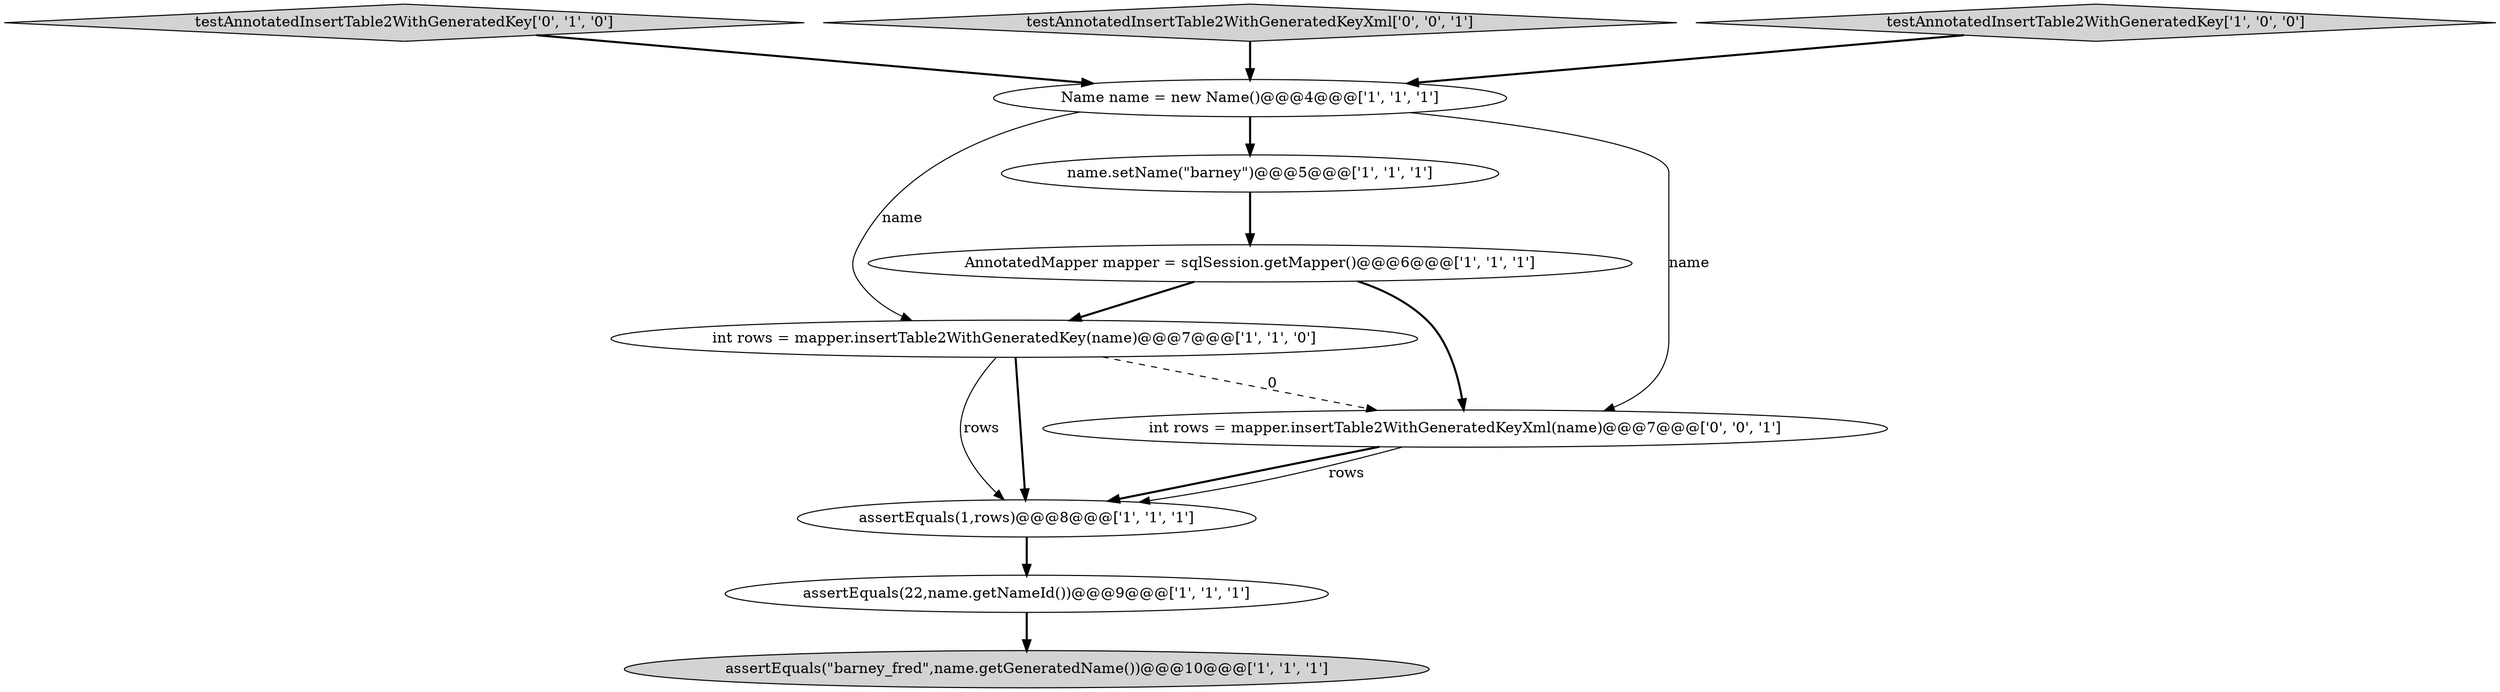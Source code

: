 digraph {
5 [style = filled, label = "assertEquals(\"barney_fred\",name.getGeneratedName())@@@10@@@['1', '1', '1']", fillcolor = lightgray, shape = ellipse image = "AAA0AAABBB1BBB"];
0 [style = filled, label = "Name name = new Name()@@@4@@@['1', '1', '1']", fillcolor = white, shape = ellipse image = "AAA0AAABBB1BBB"];
3 [style = filled, label = "name.setName(\"barney\")@@@5@@@['1', '1', '1']", fillcolor = white, shape = ellipse image = "AAA0AAABBB1BBB"];
8 [style = filled, label = "testAnnotatedInsertTable2WithGeneratedKey['0', '1', '0']", fillcolor = lightgray, shape = diamond image = "AAA0AAABBB2BBB"];
9 [style = filled, label = "testAnnotatedInsertTable2WithGeneratedKeyXml['0', '0', '1']", fillcolor = lightgray, shape = diamond image = "AAA0AAABBB3BBB"];
4 [style = filled, label = "testAnnotatedInsertTable2WithGeneratedKey['1', '0', '0']", fillcolor = lightgray, shape = diamond image = "AAA0AAABBB1BBB"];
6 [style = filled, label = "AnnotatedMapper mapper = sqlSession.getMapper()@@@6@@@['1', '1', '1']", fillcolor = white, shape = ellipse image = "AAA0AAABBB1BBB"];
1 [style = filled, label = "assertEquals(22,name.getNameId())@@@9@@@['1', '1', '1']", fillcolor = white, shape = ellipse image = "AAA0AAABBB1BBB"];
2 [style = filled, label = "assertEquals(1,rows)@@@8@@@['1', '1', '1']", fillcolor = white, shape = ellipse image = "AAA0AAABBB1BBB"];
7 [style = filled, label = "int rows = mapper.insertTable2WithGeneratedKey(name)@@@7@@@['1', '1', '0']", fillcolor = white, shape = ellipse image = "AAA0AAABBB1BBB"];
10 [style = filled, label = "int rows = mapper.insertTable2WithGeneratedKeyXml(name)@@@7@@@['0', '0', '1']", fillcolor = white, shape = ellipse image = "AAA0AAABBB3BBB"];
1->5 [style = bold, label=""];
0->3 [style = bold, label=""];
8->0 [style = bold, label=""];
0->10 [style = solid, label="name"];
7->2 [style = solid, label="rows"];
3->6 [style = bold, label=""];
10->2 [style = bold, label=""];
7->10 [style = dashed, label="0"];
9->0 [style = bold, label=""];
6->7 [style = bold, label=""];
7->2 [style = bold, label=""];
2->1 [style = bold, label=""];
6->10 [style = bold, label=""];
0->7 [style = solid, label="name"];
4->0 [style = bold, label=""];
10->2 [style = solid, label="rows"];
}
